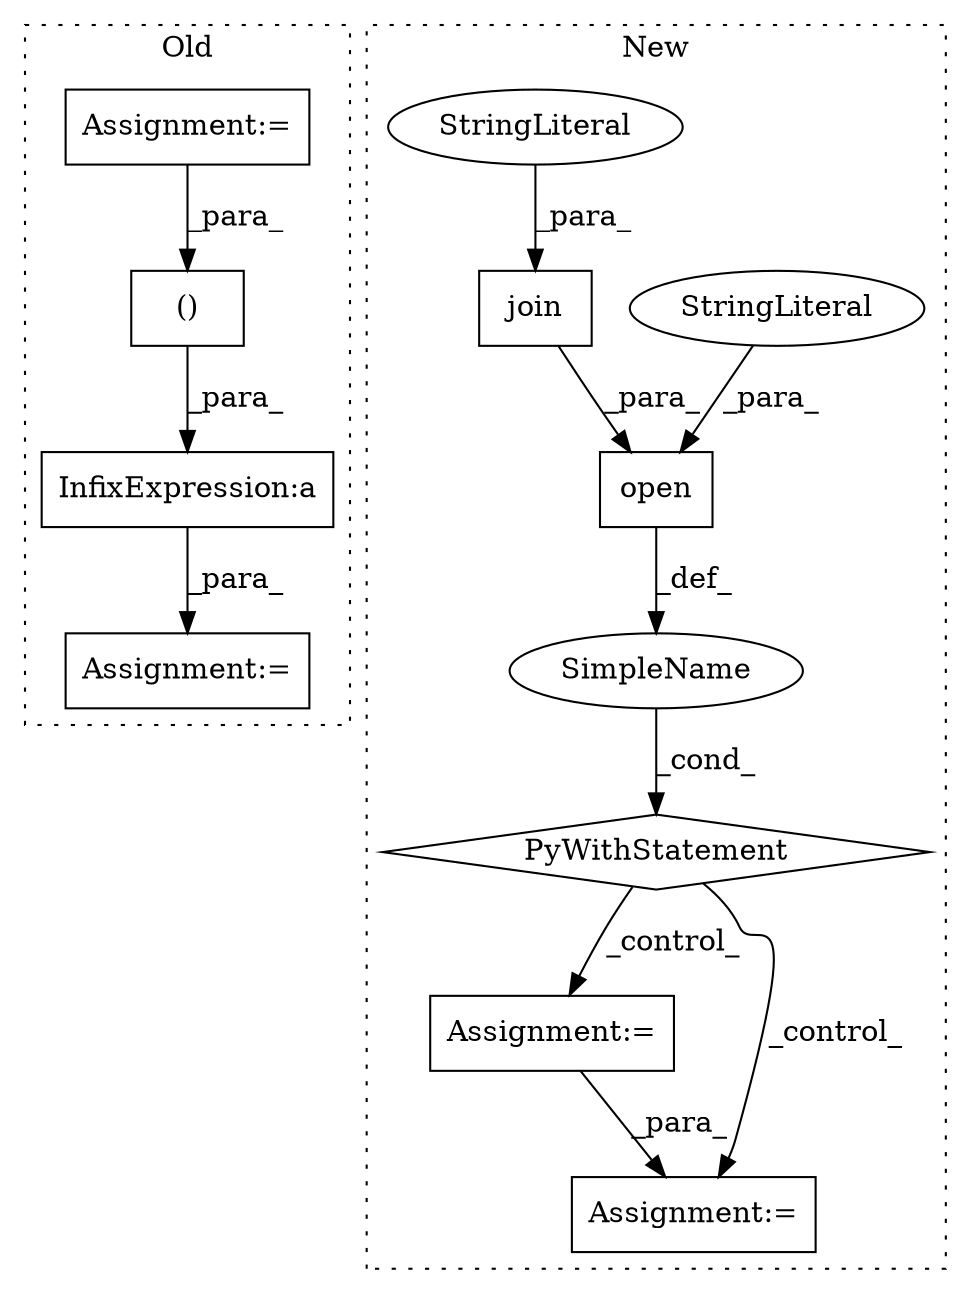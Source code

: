 digraph G {
subgraph cluster0 {
1 [label="()" a="106" s="3431" l="79" shape="box"];
8 [label="Assignment:=" a="7" s="3338" l="1" shape="box"];
9 [label="Assignment:=" a="7" s="3286" l="1" shape="box"];
11 [label="InfixExpression:a" a="27" s="3423" l="8" shape="box"];
label = "Old";
style="dotted";
}
subgraph cluster1 {
2 [label="PyWithStatement" a="104" s="4005,4071" l="10,2" shape="diamond"];
3 [label="Assignment:=" a="7" s="4099" l="1" shape="box"];
4 [label="SimpleName" a="42" s="" l="" shape="ellipse"];
5 [label="Assignment:=" a="7" s="4573" l="2" shape="box"];
6 [label="open" a="32" s="4015,4070" l="5,1" shape="box"];
7 [label="StringLiteral" a="45" s="4067" l="3" shape="ellipse"];
10 [label="join" a="32" s="4028,4065" l="5,1" shape="box"];
12 [label="StringLiteral" a="45" s="4041" l="24" shape="ellipse"];
label = "New";
style="dotted";
}
1 -> 11 [label="_para_"];
2 -> 5 [label="_control_"];
2 -> 3 [label="_control_"];
3 -> 5 [label="_para_"];
4 -> 2 [label="_cond_"];
6 -> 4 [label="_def_"];
7 -> 6 [label="_para_"];
9 -> 1 [label="_para_"];
10 -> 6 [label="_para_"];
11 -> 8 [label="_para_"];
12 -> 10 [label="_para_"];
}